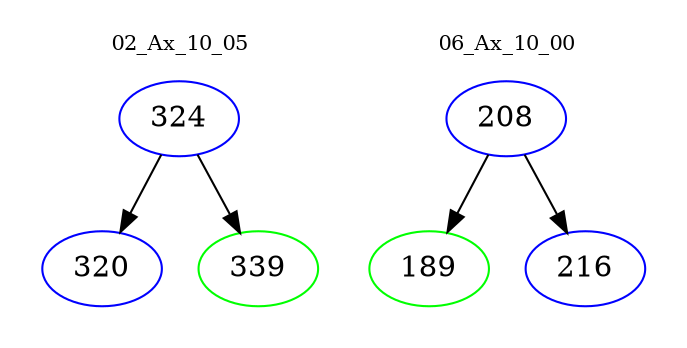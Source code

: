 digraph{
subgraph cluster_0 {
color = white
label = "02_Ax_10_05";
fontsize=10;
T0_324 [label="324", color="blue"]
T0_324 -> T0_320 [color="black"]
T0_320 [label="320", color="blue"]
T0_324 -> T0_339 [color="black"]
T0_339 [label="339", color="green"]
}
subgraph cluster_1 {
color = white
label = "06_Ax_10_00";
fontsize=10;
T1_208 [label="208", color="blue"]
T1_208 -> T1_189 [color="black"]
T1_189 [label="189", color="green"]
T1_208 -> T1_216 [color="black"]
T1_216 [label="216", color="blue"]
}
}
